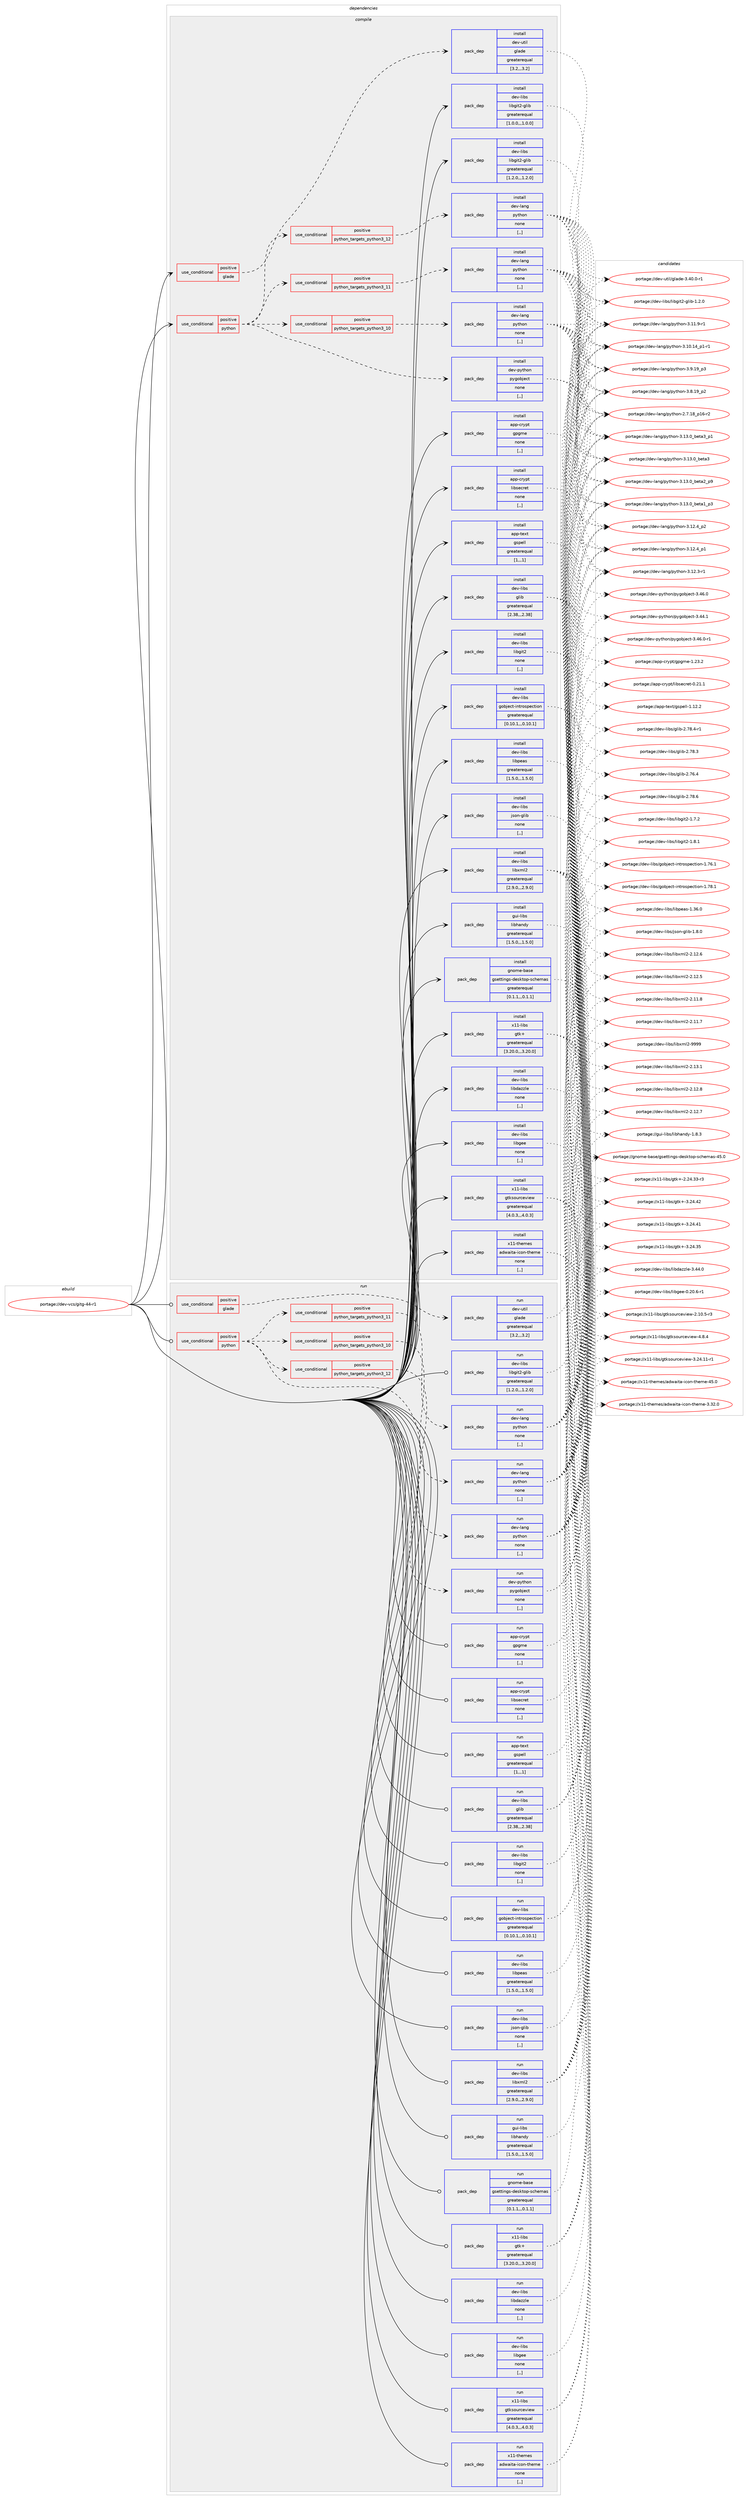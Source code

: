 digraph prolog {

# *************
# Graph options
# *************

newrank=true;
concentrate=true;
compound=true;
graph [rankdir=LR,fontname=Helvetica,fontsize=10,ranksep=1.5];#, ranksep=2.5, nodesep=0.2];
edge  [arrowhead=vee];
node  [fontname=Helvetica,fontsize=10];

# **********
# The ebuild
# **********

subgraph cluster_leftcol {
color=gray;
rank=same;
label=<<i>ebuild</i>>;
id [label="portage://dev-vcs/gitg-44-r1", color=red, width=4, href="../dev-vcs/gitg-44-r1.svg"];
}

# ****************
# The dependencies
# ****************

subgraph cluster_midcol {
color=gray;
label=<<i>dependencies</i>>;
subgraph cluster_compile {
fillcolor="#eeeeee";
style=filled;
label=<<i>compile</i>>;
subgraph cond62180 {
dependency221554 [label=<<TABLE BORDER="0" CELLBORDER="1" CELLSPACING="0" CELLPADDING="4"><TR><TD ROWSPAN="3" CELLPADDING="10">use_conditional</TD></TR><TR><TD>positive</TD></TR><TR><TD>glade</TD></TR></TABLE>>, shape=none, color=red];
subgraph pack157907 {
dependency221555 [label=<<TABLE BORDER="0" CELLBORDER="1" CELLSPACING="0" CELLPADDING="4" WIDTH="220"><TR><TD ROWSPAN="6" CELLPADDING="30">pack_dep</TD></TR><TR><TD WIDTH="110">install</TD></TR><TR><TD>dev-util</TD></TR><TR><TD>glade</TD></TR><TR><TD>greaterequal</TD></TR><TR><TD>[3.2,,,3.2]</TD></TR></TABLE>>, shape=none, color=blue];
}
dependency221554:e -> dependency221555:w [weight=20,style="dashed",arrowhead="vee"];
}
id:e -> dependency221554:w [weight=20,style="solid",arrowhead="vee"];
subgraph cond62181 {
dependency221556 [label=<<TABLE BORDER="0" CELLBORDER="1" CELLSPACING="0" CELLPADDING="4"><TR><TD ROWSPAN="3" CELLPADDING="10">use_conditional</TD></TR><TR><TD>positive</TD></TR><TR><TD>python</TD></TR></TABLE>>, shape=none, color=red];
subgraph cond62182 {
dependency221557 [label=<<TABLE BORDER="0" CELLBORDER="1" CELLSPACING="0" CELLPADDING="4"><TR><TD ROWSPAN="3" CELLPADDING="10">use_conditional</TD></TR><TR><TD>positive</TD></TR><TR><TD>python_targets_python3_10</TD></TR></TABLE>>, shape=none, color=red];
subgraph pack157908 {
dependency221558 [label=<<TABLE BORDER="0" CELLBORDER="1" CELLSPACING="0" CELLPADDING="4" WIDTH="220"><TR><TD ROWSPAN="6" CELLPADDING="30">pack_dep</TD></TR><TR><TD WIDTH="110">install</TD></TR><TR><TD>dev-lang</TD></TR><TR><TD>python</TD></TR><TR><TD>none</TD></TR><TR><TD>[,,]</TD></TR></TABLE>>, shape=none, color=blue];
}
dependency221557:e -> dependency221558:w [weight=20,style="dashed",arrowhead="vee"];
}
dependency221556:e -> dependency221557:w [weight=20,style="dashed",arrowhead="vee"];
subgraph cond62183 {
dependency221559 [label=<<TABLE BORDER="0" CELLBORDER="1" CELLSPACING="0" CELLPADDING="4"><TR><TD ROWSPAN="3" CELLPADDING="10">use_conditional</TD></TR><TR><TD>positive</TD></TR><TR><TD>python_targets_python3_11</TD></TR></TABLE>>, shape=none, color=red];
subgraph pack157909 {
dependency221560 [label=<<TABLE BORDER="0" CELLBORDER="1" CELLSPACING="0" CELLPADDING="4" WIDTH="220"><TR><TD ROWSPAN="6" CELLPADDING="30">pack_dep</TD></TR><TR><TD WIDTH="110">install</TD></TR><TR><TD>dev-lang</TD></TR><TR><TD>python</TD></TR><TR><TD>none</TD></TR><TR><TD>[,,]</TD></TR></TABLE>>, shape=none, color=blue];
}
dependency221559:e -> dependency221560:w [weight=20,style="dashed",arrowhead="vee"];
}
dependency221556:e -> dependency221559:w [weight=20,style="dashed",arrowhead="vee"];
subgraph cond62184 {
dependency221561 [label=<<TABLE BORDER="0" CELLBORDER="1" CELLSPACING="0" CELLPADDING="4"><TR><TD ROWSPAN="3" CELLPADDING="10">use_conditional</TD></TR><TR><TD>positive</TD></TR><TR><TD>python_targets_python3_12</TD></TR></TABLE>>, shape=none, color=red];
subgraph pack157910 {
dependency221562 [label=<<TABLE BORDER="0" CELLBORDER="1" CELLSPACING="0" CELLPADDING="4" WIDTH="220"><TR><TD ROWSPAN="6" CELLPADDING="30">pack_dep</TD></TR><TR><TD WIDTH="110">install</TD></TR><TR><TD>dev-lang</TD></TR><TR><TD>python</TD></TR><TR><TD>none</TD></TR><TR><TD>[,,]</TD></TR></TABLE>>, shape=none, color=blue];
}
dependency221561:e -> dependency221562:w [weight=20,style="dashed",arrowhead="vee"];
}
dependency221556:e -> dependency221561:w [weight=20,style="dashed",arrowhead="vee"];
subgraph pack157911 {
dependency221563 [label=<<TABLE BORDER="0" CELLBORDER="1" CELLSPACING="0" CELLPADDING="4" WIDTH="220"><TR><TD ROWSPAN="6" CELLPADDING="30">pack_dep</TD></TR><TR><TD WIDTH="110">install</TD></TR><TR><TD>dev-python</TD></TR><TR><TD>pygobject</TD></TR><TR><TD>none</TD></TR><TR><TD>[,,]</TD></TR></TABLE>>, shape=none, color=blue];
}
dependency221556:e -> dependency221563:w [weight=20,style="dashed",arrowhead="vee"];
}
id:e -> dependency221556:w [weight=20,style="solid",arrowhead="vee"];
subgraph pack157912 {
dependency221564 [label=<<TABLE BORDER="0" CELLBORDER="1" CELLSPACING="0" CELLPADDING="4" WIDTH="220"><TR><TD ROWSPAN="6" CELLPADDING="30">pack_dep</TD></TR><TR><TD WIDTH="110">install</TD></TR><TR><TD>app-crypt</TD></TR><TR><TD>gpgme</TD></TR><TR><TD>none</TD></TR><TR><TD>[,,]</TD></TR></TABLE>>, shape=none, color=blue];
}
id:e -> dependency221564:w [weight=20,style="solid",arrowhead="vee"];
subgraph pack157913 {
dependency221565 [label=<<TABLE BORDER="0" CELLBORDER="1" CELLSPACING="0" CELLPADDING="4" WIDTH="220"><TR><TD ROWSPAN="6" CELLPADDING="30">pack_dep</TD></TR><TR><TD WIDTH="110">install</TD></TR><TR><TD>app-crypt</TD></TR><TR><TD>libsecret</TD></TR><TR><TD>none</TD></TR><TR><TD>[,,]</TD></TR></TABLE>>, shape=none, color=blue];
}
id:e -> dependency221565:w [weight=20,style="solid",arrowhead="vee"];
subgraph pack157914 {
dependency221566 [label=<<TABLE BORDER="0" CELLBORDER="1" CELLSPACING="0" CELLPADDING="4" WIDTH="220"><TR><TD ROWSPAN="6" CELLPADDING="30">pack_dep</TD></TR><TR><TD WIDTH="110">install</TD></TR><TR><TD>app-text</TD></TR><TR><TD>gspell</TD></TR><TR><TD>greaterequal</TD></TR><TR><TD>[1,,,1]</TD></TR></TABLE>>, shape=none, color=blue];
}
id:e -> dependency221566:w [weight=20,style="solid",arrowhead="vee"];
subgraph pack157915 {
dependency221567 [label=<<TABLE BORDER="0" CELLBORDER="1" CELLSPACING="0" CELLPADDING="4" WIDTH="220"><TR><TD ROWSPAN="6" CELLPADDING="30">pack_dep</TD></TR><TR><TD WIDTH="110">install</TD></TR><TR><TD>dev-libs</TD></TR><TR><TD>glib</TD></TR><TR><TD>greaterequal</TD></TR><TR><TD>[2.38,,,2.38]</TD></TR></TABLE>>, shape=none, color=blue];
}
id:e -> dependency221567:w [weight=20,style="solid",arrowhead="vee"];
subgraph pack157916 {
dependency221568 [label=<<TABLE BORDER="0" CELLBORDER="1" CELLSPACING="0" CELLPADDING="4" WIDTH="220"><TR><TD ROWSPAN="6" CELLPADDING="30">pack_dep</TD></TR><TR><TD WIDTH="110">install</TD></TR><TR><TD>dev-libs</TD></TR><TR><TD>gobject-introspection</TD></TR><TR><TD>greaterequal</TD></TR><TR><TD>[0.10.1,,,0.10.1]</TD></TR></TABLE>>, shape=none, color=blue];
}
id:e -> dependency221568:w [weight=20,style="solid",arrowhead="vee"];
subgraph pack157917 {
dependency221569 [label=<<TABLE BORDER="0" CELLBORDER="1" CELLSPACING="0" CELLPADDING="4" WIDTH="220"><TR><TD ROWSPAN="6" CELLPADDING="30">pack_dep</TD></TR><TR><TD WIDTH="110">install</TD></TR><TR><TD>dev-libs</TD></TR><TR><TD>json-glib</TD></TR><TR><TD>none</TD></TR><TR><TD>[,,]</TD></TR></TABLE>>, shape=none, color=blue];
}
id:e -> dependency221569:w [weight=20,style="solid",arrowhead="vee"];
subgraph pack157918 {
dependency221570 [label=<<TABLE BORDER="0" CELLBORDER="1" CELLSPACING="0" CELLPADDING="4" WIDTH="220"><TR><TD ROWSPAN="6" CELLPADDING="30">pack_dep</TD></TR><TR><TD WIDTH="110">install</TD></TR><TR><TD>dev-libs</TD></TR><TR><TD>libdazzle</TD></TR><TR><TD>none</TD></TR><TR><TD>[,,]</TD></TR></TABLE>>, shape=none, color=blue];
}
id:e -> dependency221570:w [weight=20,style="solid",arrowhead="vee"];
subgraph pack157919 {
dependency221571 [label=<<TABLE BORDER="0" CELLBORDER="1" CELLSPACING="0" CELLPADDING="4" WIDTH="220"><TR><TD ROWSPAN="6" CELLPADDING="30">pack_dep</TD></TR><TR><TD WIDTH="110">install</TD></TR><TR><TD>dev-libs</TD></TR><TR><TD>libgee</TD></TR><TR><TD>none</TD></TR><TR><TD>[,,]</TD></TR></TABLE>>, shape=none, color=blue];
}
id:e -> dependency221571:w [weight=20,style="solid",arrowhead="vee"];
subgraph pack157920 {
dependency221572 [label=<<TABLE BORDER="0" CELLBORDER="1" CELLSPACING="0" CELLPADDING="4" WIDTH="220"><TR><TD ROWSPAN="6" CELLPADDING="30">pack_dep</TD></TR><TR><TD WIDTH="110">install</TD></TR><TR><TD>dev-libs</TD></TR><TR><TD>libgit2</TD></TR><TR><TD>none</TD></TR><TR><TD>[,,]</TD></TR></TABLE>>, shape=none, color=blue];
}
id:e -> dependency221572:w [weight=20,style="solid",arrowhead="vee"];
subgraph pack157921 {
dependency221573 [label=<<TABLE BORDER="0" CELLBORDER="1" CELLSPACING="0" CELLPADDING="4" WIDTH="220"><TR><TD ROWSPAN="6" CELLPADDING="30">pack_dep</TD></TR><TR><TD WIDTH="110">install</TD></TR><TR><TD>dev-libs</TD></TR><TR><TD>libgit2-glib</TD></TR><TR><TD>greaterequal</TD></TR><TR><TD>[1.0.0,,,1.0.0]</TD></TR></TABLE>>, shape=none, color=blue];
}
id:e -> dependency221573:w [weight=20,style="solid",arrowhead="vee"];
subgraph pack157922 {
dependency221574 [label=<<TABLE BORDER="0" CELLBORDER="1" CELLSPACING="0" CELLPADDING="4" WIDTH="220"><TR><TD ROWSPAN="6" CELLPADDING="30">pack_dep</TD></TR><TR><TD WIDTH="110">install</TD></TR><TR><TD>dev-libs</TD></TR><TR><TD>libgit2-glib</TD></TR><TR><TD>greaterequal</TD></TR><TR><TD>[1.2.0,,,1.2.0]</TD></TR></TABLE>>, shape=none, color=blue];
}
id:e -> dependency221574:w [weight=20,style="solid",arrowhead="vee"];
subgraph pack157923 {
dependency221575 [label=<<TABLE BORDER="0" CELLBORDER="1" CELLSPACING="0" CELLPADDING="4" WIDTH="220"><TR><TD ROWSPAN="6" CELLPADDING="30">pack_dep</TD></TR><TR><TD WIDTH="110">install</TD></TR><TR><TD>dev-libs</TD></TR><TR><TD>libpeas</TD></TR><TR><TD>greaterequal</TD></TR><TR><TD>[1.5.0,,,1.5.0]</TD></TR></TABLE>>, shape=none, color=blue];
}
id:e -> dependency221575:w [weight=20,style="solid",arrowhead="vee"];
subgraph pack157924 {
dependency221576 [label=<<TABLE BORDER="0" CELLBORDER="1" CELLSPACING="0" CELLPADDING="4" WIDTH="220"><TR><TD ROWSPAN="6" CELLPADDING="30">pack_dep</TD></TR><TR><TD WIDTH="110">install</TD></TR><TR><TD>dev-libs</TD></TR><TR><TD>libxml2</TD></TR><TR><TD>greaterequal</TD></TR><TR><TD>[2.9.0,,,2.9.0]</TD></TR></TABLE>>, shape=none, color=blue];
}
id:e -> dependency221576:w [weight=20,style="solid",arrowhead="vee"];
subgraph pack157925 {
dependency221577 [label=<<TABLE BORDER="0" CELLBORDER="1" CELLSPACING="0" CELLPADDING="4" WIDTH="220"><TR><TD ROWSPAN="6" CELLPADDING="30">pack_dep</TD></TR><TR><TD WIDTH="110">install</TD></TR><TR><TD>gnome-base</TD></TR><TR><TD>gsettings-desktop-schemas</TD></TR><TR><TD>greaterequal</TD></TR><TR><TD>[0.1.1,,,0.1.1]</TD></TR></TABLE>>, shape=none, color=blue];
}
id:e -> dependency221577:w [weight=20,style="solid",arrowhead="vee"];
subgraph pack157926 {
dependency221578 [label=<<TABLE BORDER="0" CELLBORDER="1" CELLSPACING="0" CELLPADDING="4" WIDTH="220"><TR><TD ROWSPAN="6" CELLPADDING="30">pack_dep</TD></TR><TR><TD WIDTH="110">install</TD></TR><TR><TD>gui-libs</TD></TR><TR><TD>libhandy</TD></TR><TR><TD>greaterequal</TD></TR><TR><TD>[1.5.0,,,1.5.0]</TD></TR></TABLE>>, shape=none, color=blue];
}
id:e -> dependency221578:w [weight=20,style="solid",arrowhead="vee"];
subgraph pack157927 {
dependency221579 [label=<<TABLE BORDER="0" CELLBORDER="1" CELLSPACING="0" CELLPADDING="4" WIDTH="220"><TR><TD ROWSPAN="6" CELLPADDING="30">pack_dep</TD></TR><TR><TD WIDTH="110">install</TD></TR><TR><TD>x11-libs</TD></TR><TR><TD>gtk+</TD></TR><TR><TD>greaterequal</TD></TR><TR><TD>[3.20.0,,,3.20.0]</TD></TR></TABLE>>, shape=none, color=blue];
}
id:e -> dependency221579:w [weight=20,style="solid",arrowhead="vee"];
subgraph pack157928 {
dependency221580 [label=<<TABLE BORDER="0" CELLBORDER="1" CELLSPACING="0" CELLPADDING="4" WIDTH="220"><TR><TD ROWSPAN="6" CELLPADDING="30">pack_dep</TD></TR><TR><TD WIDTH="110">install</TD></TR><TR><TD>x11-libs</TD></TR><TR><TD>gtksourceview</TD></TR><TR><TD>greaterequal</TD></TR><TR><TD>[4.0.3,,,4.0.3]</TD></TR></TABLE>>, shape=none, color=blue];
}
id:e -> dependency221580:w [weight=20,style="solid",arrowhead="vee"];
subgraph pack157929 {
dependency221581 [label=<<TABLE BORDER="0" CELLBORDER="1" CELLSPACING="0" CELLPADDING="4" WIDTH="220"><TR><TD ROWSPAN="6" CELLPADDING="30">pack_dep</TD></TR><TR><TD WIDTH="110">install</TD></TR><TR><TD>x11-themes</TD></TR><TR><TD>adwaita-icon-theme</TD></TR><TR><TD>none</TD></TR><TR><TD>[,,]</TD></TR></TABLE>>, shape=none, color=blue];
}
id:e -> dependency221581:w [weight=20,style="solid",arrowhead="vee"];
}
subgraph cluster_compileandrun {
fillcolor="#eeeeee";
style=filled;
label=<<i>compile and run</i>>;
}
subgraph cluster_run {
fillcolor="#eeeeee";
style=filled;
label=<<i>run</i>>;
subgraph cond62185 {
dependency221582 [label=<<TABLE BORDER="0" CELLBORDER="1" CELLSPACING="0" CELLPADDING="4"><TR><TD ROWSPAN="3" CELLPADDING="10">use_conditional</TD></TR><TR><TD>positive</TD></TR><TR><TD>glade</TD></TR></TABLE>>, shape=none, color=red];
subgraph pack157930 {
dependency221583 [label=<<TABLE BORDER="0" CELLBORDER="1" CELLSPACING="0" CELLPADDING="4" WIDTH="220"><TR><TD ROWSPAN="6" CELLPADDING="30">pack_dep</TD></TR><TR><TD WIDTH="110">run</TD></TR><TR><TD>dev-util</TD></TR><TR><TD>glade</TD></TR><TR><TD>greaterequal</TD></TR><TR><TD>[3.2,,,3.2]</TD></TR></TABLE>>, shape=none, color=blue];
}
dependency221582:e -> dependency221583:w [weight=20,style="dashed",arrowhead="vee"];
}
id:e -> dependency221582:w [weight=20,style="solid",arrowhead="odot"];
subgraph cond62186 {
dependency221584 [label=<<TABLE BORDER="0" CELLBORDER="1" CELLSPACING="0" CELLPADDING="4"><TR><TD ROWSPAN="3" CELLPADDING="10">use_conditional</TD></TR><TR><TD>positive</TD></TR><TR><TD>python</TD></TR></TABLE>>, shape=none, color=red];
subgraph cond62187 {
dependency221585 [label=<<TABLE BORDER="0" CELLBORDER="1" CELLSPACING="0" CELLPADDING="4"><TR><TD ROWSPAN="3" CELLPADDING="10">use_conditional</TD></TR><TR><TD>positive</TD></TR><TR><TD>python_targets_python3_10</TD></TR></TABLE>>, shape=none, color=red];
subgraph pack157931 {
dependency221586 [label=<<TABLE BORDER="0" CELLBORDER="1" CELLSPACING="0" CELLPADDING="4" WIDTH="220"><TR><TD ROWSPAN="6" CELLPADDING="30">pack_dep</TD></TR><TR><TD WIDTH="110">run</TD></TR><TR><TD>dev-lang</TD></TR><TR><TD>python</TD></TR><TR><TD>none</TD></TR><TR><TD>[,,]</TD></TR></TABLE>>, shape=none, color=blue];
}
dependency221585:e -> dependency221586:w [weight=20,style="dashed",arrowhead="vee"];
}
dependency221584:e -> dependency221585:w [weight=20,style="dashed",arrowhead="vee"];
subgraph cond62188 {
dependency221587 [label=<<TABLE BORDER="0" CELLBORDER="1" CELLSPACING="0" CELLPADDING="4"><TR><TD ROWSPAN="3" CELLPADDING="10">use_conditional</TD></TR><TR><TD>positive</TD></TR><TR><TD>python_targets_python3_11</TD></TR></TABLE>>, shape=none, color=red];
subgraph pack157932 {
dependency221588 [label=<<TABLE BORDER="0" CELLBORDER="1" CELLSPACING="0" CELLPADDING="4" WIDTH="220"><TR><TD ROWSPAN="6" CELLPADDING="30">pack_dep</TD></TR><TR><TD WIDTH="110">run</TD></TR><TR><TD>dev-lang</TD></TR><TR><TD>python</TD></TR><TR><TD>none</TD></TR><TR><TD>[,,]</TD></TR></TABLE>>, shape=none, color=blue];
}
dependency221587:e -> dependency221588:w [weight=20,style="dashed",arrowhead="vee"];
}
dependency221584:e -> dependency221587:w [weight=20,style="dashed",arrowhead="vee"];
subgraph cond62189 {
dependency221589 [label=<<TABLE BORDER="0" CELLBORDER="1" CELLSPACING="0" CELLPADDING="4"><TR><TD ROWSPAN="3" CELLPADDING="10">use_conditional</TD></TR><TR><TD>positive</TD></TR><TR><TD>python_targets_python3_12</TD></TR></TABLE>>, shape=none, color=red];
subgraph pack157933 {
dependency221590 [label=<<TABLE BORDER="0" CELLBORDER="1" CELLSPACING="0" CELLPADDING="4" WIDTH="220"><TR><TD ROWSPAN="6" CELLPADDING="30">pack_dep</TD></TR><TR><TD WIDTH="110">run</TD></TR><TR><TD>dev-lang</TD></TR><TR><TD>python</TD></TR><TR><TD>none</TD></TR><TR><TD>[,,]</TD></TR></TABLE>>, shape=none, color=blue];
}
dependency221589:e -> dependency221590:w [weight=20,style="dashed",arrowhead="vee"];
}
dependency221584:e -> dependency221589:w [weight=20,style="dashed",arrowhead="vee"];
subgraph pack157934 {
dependency221591 [label=<<TABLE BORDER="0" CELLBORDER="1" CELLSPACING="0" CELLPADDING="4" WIDTH="220"><TR><TD ROWSPAN="6" CELLPADDING="30">pack_dep</TD></TR><TR><TD WIDTH="110">run</TD></TR><TR><TD>dev-python</TD></TR><TR><TD>pygobject</TD></TR><TR><TD>none</TD></TR><TR><TD>[,,]</TD></TR></TABLE>>, shape=none, color=blue];
}
dependency221584:e -> dependency221591:w [weight=20,style="dashed",arrowhead="vee"];
}
id:e -> dependency221584:w [weight=20,style="solid",arrowhead="odot"];
subgraph pack157935 {
dependency221592 [label=<<TABLE BORDER="0" CELLBORDER="1" CELLSPACING="0" CELLPADDING="4" WIDTH="220"><TR><TD ROWSPAN="6" CELLPADDING="30">pack_dep</TD></TR><TR><TD WIDTH="110">run</TD></TR><TR><TD>app-crypt</TD></TR><TR><TD>gpgme</TD></TR><TR><TD>none</TD></TR><TR><TD>[,,]</TD></TR></TABLE>>, shape=none, color=blue];
}
id:e -> dependency221592:w [weight=20,style="solid",arrowhead="odot"];
subgraph pack157936 {
dependency221593 [label=<<TABLE BORDER="0" CELLBORDER="1" CELLSPACING="0" CELLPADDING="4" WIDTH="220"><TR><TD ROWSPAN="6" CELLPADDING="30">pack_dep</TD></TR><TR><TD WIDTH="110">run</TD></TR><TR><TD>app-crypt</TD></TR><TR><TD>libsecret</TD></TR><TR><TD>none</TD></TR><TR><TD>[,,]</TD></TR></TABLE>>, shape=none, color=blue];
}
id:e -> dependency221593:w [weight=20,style="solid",arrowhead="odot"];
subgraph pack157937 {
dependency221594 [label=<<TABLE BORDER="0" CELLBORDER="1" CELLSPACING="0" CELLPADDING="4" WIDTH="220"><TR><TD ROWSPAN="6" CELLPADDING="30">pack_dep</TD></TR><TR><TD WIDTH="110">run</TD></TR><TR><TD>app-text</TD></TR><TR><TD>gspell</TD></TR><TR><TD>greaterequal</TD></TR><TR><TD>[1,,,1]</TD></TR></TABLE>>, shape=none, color=blue];
}
id:e -> dependency221594:w [weight=20,style="solid",arrowhead="odot"];
subgraph pack157938 {
dependency221595 [label=<<TABLE BORDER="0" CELLBORDER="1" CELLSPACING="0" CELLPADDING="4" WIDTH="220"><TR><TD ROWSPAN="6" CELLPADDING="30">pack_dep</TD></TR><TR><TD WIDTH="110">run</TD></TR><TR><TD>dev-libs</TD></TR><TR><TD>glib</TD></TR><TR><TD>greaterequal</TD></TR><TR><TD>[2.38,,,2.38]</TD></TR></TABLE>>, shape=none, color=blue];
}
id:e -> dependency221595:w [weight=20,style="solid",arrowhead="odot"];
subgraph pack157939 {
dependency221596 [label=<<TABLE BORDER="0" CELLBORDER="1" CELLSPACING="0" CELLPADDING="4" WIDTH="220"><TR><TD ROWSPAN="6" CELLPADDING="30">pack_dep</TD></TR><TR><TD WIDTH="110">run</TD></TR><TR><TD>dev-libs</TD></TR><TR><TD>gobject-introspection</TD></TR><TR><TD>greaterequal</TD></TR><TR><TD>[0.10.1,,,0.10.1]</TD></TR></TABLE>>, shape=none, color=blue];
}
id:e -> dependency221596:w [weight=20,style="solid",arrowhead="odot"];
subgraph pack157940 {
dependency221597 [label=<<TABLE BORDER="0" CELLBORDER="1" CELLSPACING="0" CELLPADDING="4" WIDTH="220"><TR><TD ROWSPAN="6" CELLPADDING="30">pack_dep</TD></TR><TR><TD WIDTH="110">run</TD></TR><TR><TD>dev-libs</TD></TR><TR><TD>json-glib</TD></TR><TR><TD>none</TD></TR><TR><TD>[,,]</TD></TR></TABLE>>, shape=none, color=blue];
}
id:e -> dependency221597:w [weight=20,style="solid",arrowhead="odot"];
subgraph pack157941 {
dependency221598 [label=<<TABLE BORDER="0" CELLBORDER="1" CELLSPACING="0" CELLPADDING="4" WIDTH="220"><TR><TD ROWSPAN="6" CELLPADDING="30">pack_dep</TD></TR><TR><TD WIDTH="110">run</TD></TR><TR><TD>dev-libs</TD></TR><TR><TD>libdazzle</TD></TR><TR><TD>none</TD></TR><TR><TD>[,,]</TD></TR></TABLE>>, shape=none, color=blue];
}
id:e -> dependency221598:w [weight=20,style="solid",arrowhead="odot"];
subgraph pack157942 {
dependency221599 [label=<<TABLE BORDER="0" CELLBORDER="1" CELLSPACING="0" CELLPADDING="4" WIDTH="220"><TR><TD ROWSPAN="6" CELLPADDING="30">pack_dep</TD></TR><TR><TD WIDTH="110">run</TD></TR><TR><TD>dev-libs</TD></TR><TR><TD>libgee</TD></TR><TR><TD>none</TD></TR><TR><TD>[,,]</TD></TR></TABLE>>, shape=none, color=blue];
}
id:e -> dependency221599:w [weight=20,style="solid",arrowhead="odot"];
subgraph pack157943 {
dependency221600 [label=<<TABLE BORDER="0" CELLBORDER="1" CELLSPACING="0" CELLPADDING="4" WIDTH="220"><TR><TD ROWSPAN="6" CELLPADDING="30">pack_dep</TD></TR><TR><TD WIDTH="110">run</TD></TR><TR><TD>dev-libs</TD></TR><TR><TD>libgit2</TD></TR><TR><TD>none</TD></TR><TR><TD>[,,]</TD></TR></TABLE>>, shape=none, color=blue];
}
id:e -> dependency221600:w [weight=20,style="solid",arrowhead="odot"];
subgraph pack157944 {
dependency221601 [label=<<TABLE BORDER="0" CELLBORDER="1" CELLSPACING="0" CELLPADDING="4" WIDTH="220"><TR><TD ROWSPAN="6" CELLPADDING="30">pack_dep</TD></TR><TR><TD WIDTH="110">run</TD></TR><TR><TD>dev-libs</TD></TR><TR><TD>libgit2-glib</TD></TR><TR><TD>greaterequal</TD></TR><TR><TD>[1.2.0,,,1.2.0]</TD></TR></TABLE>>, shape=none, color=blue];
}
id:e -> dependency221601:w [weight=20,style="solid",arrowhead="odot"];
subgraph pack157945 {
dependency221602 [label=<<TABLE BORDER="0" CELLBORDER="1" CELLSPACING="0" CELLPADDING="4" WIDTH="220"><TR><TD ROWSPAN="6" CELLPADDING="30">pack_dep</TD></TR><TR><TD WIDTH="110">run</TD></TR><TR><TD>dev-libs</TD></TR><TR><TD>libpeas</TD></TR><TR><TD>greaterequal</TD></TR><TR><TD>[1.5.0,,,1.5.0]</TD></TR></TABLE>>, shape=none, color=blue];
}
id:e -> dependency221602:w [weight=20,style="solid",arrowhead="odot"];
subgraph pack157946 {
dependency221603 [label=<<TABLE BORDER="0" CELLBORDER="1" CELLSPACING="0" CELLPADDING="4" WIDTH="220"><TR><TD ROWSPAN="6" CELLPADDING="30">pack_dep</TD></TR><TR><TD WIDTH="110">run</TD></TR><TR><TD>dev-libs</TD></TR><TR><TD>libxml2</TD></TR><TR><TD>greaterequal</TD></TR><TR><TD>[2.9.0,,,2.9.0]</TD></TR></TABLE>>, shape=none, color=blue];
}
id:e -> dependency221603:w [weight=20,style="solid",arrowhead="odot"];
subgraph pack157947 {
dependency221604 [label=<<TABLE BORDER="0" CELLBORDER="1" CELLSPACING="0" CELLPADDING="4" WIDTH="220"><TR><TD ROWSPAN="6" CELLPADDING="30">pack_dep</TD></TR><TR><TD WIDTH="110">run</TD></TR><TR><TD>gnome-base</TD></TR><TR><TD>gsettings-desktop-schemas</TD></TR><TR><TD>greaterequal</TD></TR><TR><TD>[0.1.1,,,0.1.1]</TD></TR></TABLE>>, shape=none, color=blue];
}
id:e -> dependency221604:w [weight=20,style="solid",arrowhead="odot"];
subgraph pack157948 {
dependency221605 [label=<<TABLE BORDER="0" CELLBORDER="1" CELLSPACING="0" CELLPADDING="4" WIDTH="220"><TR><TD ROWSPAN="6" CELLPADDING="30">pack_dep</TD></TR><TR><TD WIDTH="110">run</TD></TR><TR><TD>gui-libs</TD></TR><TR><TD>libhandy</TD></TR><TR><TD>greaterequal</TD></TR><TR><TD>[1.5.0,,,1.5.0]</TD></TR></TABLE>>, shape=none, color=blue];
}
id:e -> dependency221605:w [weight=20,style="solid",arrowhead="odot"];
subgraph pack157949 {
dependency221606 [label=<<TABLE BORDER="0" CELLBORDER="1" CELLSPACING="0" CELLPADDING="4" WIDTH="220"><TR><TD ROWSPAN="6" CELLPADDING="30">pack_dep</TD></TR><TR><TD WIDTH="110">run</TD></TR><TR><TD>x11-libs</TD></TR><TR><TD>gtk+</TD></TR><TR><TD>greaterequal</TD></TR><TR><TD>[3.20.0,,,3.20.0]</TD></TR></TABLE>>, shape=none, color=blue];
}
id:e -> dependency221606:w [weight=20,style="solid",arrowhead="odot"];
subgraph pack157950 {
dependency221607 [label=<<TABLE BORDER="0" CELLBORDER="1" CELLSPACING="0" CELLPADDING="4" WIDTH="220"><TR><TD ROWSPAN="6" CELLPADDING="30">pack_dep</TD></TR><TR><TD WIDTH="110">run</TD></TR><TR><TD>x11-libs</TD></TR><TR><TD>gtksourceview</TD></TR><TR><TD>greaterequal</TD></TR><TR><TD>[4.0.3,,,4.0.3]</TD></TR></TABLE>>, shape=none, color=blue];
}
id:e -> dependency221607:w [weight=20,style="solid",arrowhead="odot"];
subgraph pack157951 {
dependency221608 [label=<<TABLE BORDER="0" CELLBORDER="1" CELLSPACING="0" CELLPADDING="4" WIDTH="220"><TR><TD ROWSPAN="6" CELLPADDING="30">pack_dep</TD></TR><TR><TD WIDTH="110">run</TD></TR><TR><TD>x11-themes</TD></TR><TR><TD>adwaita-icon-theme</TD></TR><TR><TD>none</TD></TR><TR><TD>[,,]</TD></TR></TABLE>>, shape=none, color=blue];
}
id:e -> dependency221608:w [weight=20,style="solid",arrowhead="odot"];
}
}

# **************
# The candidates
# **************

subgraph cluster_choices {
rank=same;
color=gray;
label=<<i>candidates</i>>;

subgraph choice157907 {
color=black;
nodesep=1;
choice100101118451171161051084710310897100101455146524846484511449 [label="portage://dev-util/glade-3.40.0-r1", color=red, width=4,href="../dev-util/glade-3.40.0-r1.svg"];
dependency221555:e -> choice100101118451171161051084710310897100101455146524846484511449:w [style=dotted,weight="100"];
}
subgraph choice157908 {
color=black;
nodesep=1;
choice10010111845108971101034711212111610411111045514649514648959810111697519511249 [label="portage://dev-lang/python-3.13.0_beta3_p1", color=red, width=4,href="../dev-lang/python-3.13.0_beta3_p1.svg"];
choice1001011184510897110103471121211161041111104551464951464895981011169751 [label="portage://dev-lang/python-3.13.0_beta3", color=red, width=4,href="../dev-lang/python-3.13.0_beta3.svg"];
choice10010111845108971101034711212111610411111045514649514648959810111697509511257 [label="portage://dev-lang/python-3.13.0_beta2_p9", color=red, width=4,href="../dev-lang/python-3.13.0_beta2_p9.svg"];
choice10010111845108971101034711212111610411111045514649514648959810111697499511251 [label="portage://dev-lang/python-3.13.0_beta1_p3", color=red, width=4,href="../dev-lang/python-3.13.0_beta1_p3.svg"];
choice100101118451089711010347112121116104111110455146495046529511250 [label="portage://dev-lang/python-3.12.4_p2", color=red, width=4,href="../dev-lang/python-3.12.4_p2.svg"];
choice100101118451089711010347112121116104111110455146495046529511249 [label="portage://dev-lang/python-3.12.4_p1", color=red, width=4,href="../dev-lang/python-3.12.4_p1.svg"];
choice100101118451089711010347112121116104111110455146495046514511449 [label="portage://dev-lang/python-3.12.3-r1", color=red, width=4,href="../dev-lang/python-3.12.3-r1.svg"];
choice100101118451089711010347112121116104111110455146494946574511449 [label="portage://dev-lang/python-3.11.9-r1", color=red, width=4,href="../dev-lang/python-3.11.9-r1.svg"];
choice100101118451089711010347112121116104111110455146494846495295112494511449 [label="portage://dev-lang/python-3.10.14_p1-r1", color=red, width=4,href="../dev-lang/python-3.10.14_p1-r1.svg"];
choice100101118451089711010347112121116104111110455146574649579511251 [label="portage://dev-lang/python-3.9.19_p3", color=red, width=4,href="../dev-lang/python-3.9.19_p3.svg"];
choice100101118451089711010347112121116104111110455146564649579511250 [label="portage://dev-lang/python-3.8.19_p2", color=red, width=4,href="../dev-lang/python-3.8.19_p2.svg"];
choice100101118451089711010347112121116104111110455046554649569511249544511450 [label="portage://dev-lang/python-2.7.18_p16-r2", color=red, width=4,href="../dev-lang/python-2.7.18_p16-r2.svg"];
dependency221558:e -> choice10010111845108971101034711212111610411111045514649514648959810111697519511249:w [style=dotted,weight="100"];
dependency221558:e -> choice1001011184510897110103471121211161041111104551464951464895981011169751:w [style=dotted,weight="100"];
dependency221558:e -> choice10010111845108971101034711212111610411111045514649514648959810111697509511257:w [style=dotted,weight="100"];
dependency221558:e -> choice10010111845108971101034711212111610411111045514649514648959810111697499511251:w [style=dotted,weight="100"];
dependency221558:e -> choice100101118451089711010347112121116104111110455146495046529511250:w [style=dotted,weight="100"];
dependency221558:e -> choice100101118451089711010347112121116104111110455146495046529511249:w [style=dotted,weight="100"];
dependency221558:e -> choice100101118451089711010347112121116104111110455146495046514511449:w [style=dotted,weight="100"];
dependency221558:e -> choice100101118451089711010347112121116104111110455146494946574511449:w [style=dotted,weight="100"];
dependency221558:e -> choice100101118451089711010347112121116104111110455146494846495295112494511449:w [style=dotted,weight="100"];
dependency221558:e -> choice100101118451089711010347112121116104111110455146574649579511251:w [style=dotted,weight="100"];
dependency221558:e -> choice100101118451089711010347112121116104111110455146564649579511250:w [style=dotted,weight="100"];
dependency221558:e -> choice100101118451089711010347112121116104111110455046554649569511249544511450:w [style=dotted,weight="100"];
}
subgraph choice157909 {
color=black;
nodesep=1;
choice10010111845108971101034711212111610411111045514649514648959810111697519511249 [label="portage://dev-lang/python-3.13.0_beta3_p1", color=red, width=4,href="../dev-lang/python-3.13.0_beta3_p1.svg"];
choice1001011184510897110103471121211161041111104551464951464895981011169751 [label="portage://dev-lang/python-3.13.0_beta3", color=red, width=4,href="../dev-lang/python-3.13.0_beta3.svg"];
choice10010111845108971101034711212111610411111045514649514648959810111697509511257 [label="portage://dev-lang/python-3.13.0_beta2_p9", color=red, width=4,href="../dev-lang/python-3.13.0_beta2_p9.svg"];
choice10010111845108971101034711212111610411111045514649514648959810111697499511251 [label="portage://dev-lang/python-3.13.0_beta1_p3", color=red, width=4,href="../dev-lang/python-3.13.0_beta1_p3.svg"];
choice100101118451089711010347112121116104111110455146495046529511250 [label="portage://dev-lang/python-3.12.4_p2", color=red, width=4,href="../dev-lang/python-3.12.4_p2.svg"];
choice100101118451089711010347112121116104111110455146495046529511249 [label="portage://dev-lang/python-3.12.4_p1", color=red, width=4,href="../dev-lang/python-3.12.4_p1.svg"];
choice100101118451089711010347112121116104111110455146495046514511449 [label="portage://dev-lang/python-3.12.3-r1", color=red, width=4,href="../dev-lang/python-3.12.3-r1.svg"];
choice100101118451089711010347112121116104111110455146494946574511449 [label="portage://dev-lang/python-3.11.9-r1", color=red, width=4,href="../dev-lang/python-3.11.9-r1.svg"];
choice100101118451089711010347112121116104111110455146494846495295112494511449 [label="portage://dev-lang/python-3.10.14_p1-r1", color=red, width=4,href="../dev-lang/python-3.10.14_p1-r1.svg"];
choice100101118451089711010347112121116104111110455146574649579511251 [label="portage://dev-lang/python-3.9.19_p3", color=red, width=4,href="../dev-lang/python-3.9.19_p3.svg"];
choice100101118451089711010347112121116104111110455146564649579511250 [label="portage://dev-lang/python-3.8.19_p2", color=red, width=4,href="../dev-lang/python-3.8.19_p2.svg"];
choice100101118451089711010347112121116104111110455046554649569511249544511450 [label="portage://dev-lang/python-2.7.18_p16-r2", color=red, width=4,href="../dev-lang/python-2.7.18_p16-r2.svg"];
dependency221560:e -> choice10010111845108971101034711212111610411111045514649514648959810111697519511249:w [style=dotted,weight="100"];
dependency221560:e -> choice1001011184510897110103471121211161041111104551464951464895981011169751:w [style=dotted,weight="100"];
dependency221560:e -> choice10010111845108971101034711212111610411111045514649514648959810111697509511257:w [style=dotted,weight="100"];
dependency221560:e -> choice10010111845108971101034711212111610411111045514649514648959810111697499511251:w [style=dotted,weight="100"];
dependency221560:e -> choice100101118451089711010347112121116104111110455146495046529511250:w [style=dotted,weight="100"];
dependency221560:e -> choice100101118451089711010347112121116104111110455146495046529511249:w [style=dotted,weight="100"];
dependency221560:e -> choice100101118451089711010347112121116104111110455146495046514511449:w [style=dotted,weight="100"];
dependency221560:e -> choice100101118451089711010347112121116104111110455146494946574511449:w [style=dotted,weight="100"];
dependency221560:e -> choice100101118451089711010347112121116104111110455146494846495295112494511449:w [style=dotted,weight="100"];
dependency221560:e -> choice100101118451089711010347112121116104111110455146574649579511251:w [style=dotted,weight="100"];
dependency221560:e -> choice100101118451089711010347112121116104111110455146564649579511250:w [style=dotted,weight="100"];
dependency221560:e -> choice100101118451089711010347112121116104111110455046554649569511249544511450:w [style=dotted,weight="100"];
}
subgraph choice157910 {
color=black;
nodesep=1;
choice10010111845108971101034711212111610411111045514649514648959810111697519511249 [label="portage://dev-lang/python-3.13.0_beta3_p1", color=red, width=4,href="../dev-lang/python-3.13.0_beta3_p1.svg"];
choice1001011184510897110103471121211161041111104551464951464895981011169751 [label="portage://dev-lang/python-3.13.0_beta3", color=red, width=4,href="../dev-lang/python-3.13.0_beta3.svg"];
choice10010111845108971101034711212111610411111045514649514648959810111697509511257 [label="portage://dev-lang/python-3.13.0_beta2_p9", color=red, width=4,href="../dev-lang/python-3.13.0_beta2_p9.svg"];
choice10010111845108971101034711212111610411111045514649514648959810111697499511251 [label="portage://dev-lang/python-3.13.0_beta1_p3", color=red, width=4,href="../dev-lang/python-3.13.0_beta1_p3.svg"];
choice100101118451089711010347112121116104111110455146495046529511250 [label="portage://dev-lang/python-3.12.4_p2", color=red, width=4,href="../dev-lang/python-3.12.4_p2.svg"];
choice100101118451089711010347112121116104111110455146495046529511249 [label="portage://dev-lang/python-3.12.4_p1", color=red, width=4,href="../dev-lang/python-3.12.4_p1.svg"];
choice100101118451089711010347112121116104111110455146495046514511449 [label="portage://dev-lang/python-3.12.3-r1", color=red, width=4,href="../dev-lang/python-3.12.3-r1.svg"];
choice100101118451089711010347112121116104111110455146494946574511449 [label="portage://dev-lang/python-3.11.9-r1", color=red, width=4,href="../dev-lang/python-3.11.9-r1.svg"];
choice100101118451089711010347112121116104111110455146494846495295112494511449 [label="portage://dev-lang/python-3.10.14_p1-r1", color=red, width=4,href="../dev-lang/python-3.10.14_p1-r1.svg"];
choice100101118451089711010347112121116104111110455146574649579511251 [label="portage://dev-lang/python-3.9.19_p3", color=red, width=4,href="../dev-lang/python-3.9.19_p3.svg"];
choice100101118451089711010347112121116104111110455146564649579511250 [label="portage://dev-lang/python-3.8.19_p2", color=red, width=4,href="../dev-lang/python-3.8.19_p2.svg"];
choice100101118451089711010347112121116104111110455046554649569511249544511450 [label="portage://dev-lang/python-2.7.18_p16-r2", color=red, width=4,href="../dev-lang/python-2.7.18_p16-r2.svg"];
dependency221562:e -> choice10010111845108971101034711212111610411111045514649514648959810111697519511249:w [style=dotted,weight="100"];
dependency221562:e -> choice1001011184510897110103471121211161041111104551464951464895981011169751:w [style=dotted,weight="100"];
dependency221562:e -> choice10010111845108971101034711212111610411111045514649514648959810111697509511257:w [style=dotted,weight="100"];
dependency221562:e -> choice10010111845108971101034711212111610411111045514649514648959810111697499511251:w [style=dotted,weight="100"];
dependency221562:e -> choice100101118451089711010347112121116104111110455146495046529511250:w [style=dotted,weight="100"];
dependency221562:e -> choice100101118451089711010347112121116104111110455146495046529511249:w [style=dotted,weight="100"];
dependency221562:e -> choice100101118451089711010347112121116104111110455146495046514511449:w [style=dotted,weight="100"];
dependency221562:e -> choice100101118451089711010347112121116104111110455146494946574511449:w [style=dotted,weight="100"];
dependency221562:e -> choice100101118451089711010347112121116104111110455146494846495295112494511449:w [style=dotted,weight="100"];
dependency221562:e -> choice100101118451089711010347112121116104111110455146574649579511251:w [style=dotted,weight="100"];
dependency221562:e -> choice100101118451089711010347112121116104111110455146564649579511250:w [style=dotted,weight="100"];
dependency221562:e -> choice100101118451089711010347112121116104111110455046554649569511249544511450:w [style=dotted,weight="100"];
}
subgraph choice157911 {
color=black;
nodesep=1;
choice10010111845112121116104111110471121211031119810610199116455146525446484511449 [label="portage://dev-python/pygobject-3.46.0-r1", color=red, width=4,href="../dev-python/pygobject-3.46.0-r1.svg"];
choice1001011184511212111610411111047112121103111981061019911645514652544648 [label="portage://dev-python/pygobject-3.46.0", color=red, width=4,href="../dev-python/pygobject-3.46.0.svg"];
choice1001011184511212111610411111047112121103111981061019911645514652524649 [label="portage://dev-python/pygobject-3.44.1", color=red, width=4,href="../dev-python/pygobject-3.44.1.svg"];
dependency221563:e -> choice10010111845112121116104111110471121211031119810610199116455146525446484511449:w [style=dotted,weight="100"];
dependency221563:e -> choice1001011184511212111610411111047112121103111981061019911645514652544648:w [style=dotted,weight="100"];
dependency221563:e -> choice1001011184511212111610411111047112121103111981061019911645514652524649:w [style=dotted,weight="100"];
}
subgraph choice157912 {
color=black;
nodesep=1;
choice9711211245991141211121164710311210310910145494650514650 [label="portage://app-crypt/gpgme-1.23.2", color=red, width=4,href="../app-crypt/gpgme-1.23.2.svg"];
dependency221564:e -> choice9711211245991141211121164710311210310910145494650514650:w [style=dotted,weight="100"];
}
subgraph choice157913 {
color=black;
nodesep=1;
choice97112112459911412111211647108105981151019911410111645484650494649 [label="portage://app-crypt/libsecret-0.21.1", color=red, width=4,href="../app-crypt/libsecret-0.21.1.svg"];
dependency221565:e -> choice97112112459911412111211647108105981151019911410111645484650494649:w [style=dotted,weight="100"];
}
subgraph choice157914 {
color=black;
nodesep=1;
choice97112112451161011201164710311511210110810845494649504650 [label="portage://app-text/gspell-1.12.2", color=red, width=4,href="../app-text/gspell-1.12.2.svg"];
dependency221566:e -> choice97112112451161011201164710311511210110810845494649504650:w [style=dotted,weight="100"];
}
subgraph choice157915 {
color=black;
nodesep=1;
choice1001011184510810598115471031081059845504655564654 [label="portage://dev-libs/glib-2.78.6", color=red, width=4,href="../dev-libs/glib-2.78.6.svg"];
choice10010111845108105981154710310810598455046555646524511449 [label="portage://dev-libs/glib-2.78.4-r1", color=red, width=4,href="../dev-libs/glib-2.78.4-r1.svg"];
choice1001011184510810598115471031081059845504655564651 [label="portage://dev-libs/glib-2.78.3", color=red, width=4,href="../dev-libs/glib-2.78.3.svg"];
choice1001011184510810598115471031081059845504655544652 [label="portage://dev-libs/glib-2.76.4", color=red, width=4,href="../dev-libs/glib-2.76.4.svg"];
dependency221567:e -> choice1001011184510810598115471031081059845504655564654:w [style=dotted,weight="100"];
dependency221567:e -> choice10010111845108105981154710310810598455046555646524511449:w [style=dotted,weight="100"];
dependency221567:e -> choice1001011184510810598115471031081059845504655564651:w [style=dotted,weight="100"];
dependency221567:e -> choice1001011184510810598115471031081059845504655544652:w [style=dotted,weight="100"];
}
subgraph choice157916 {
color=black;
nodesep=1;
choice1001011184510810598115471031119810610199116451051101161141111151121019911610511111045494655564649 [label="portage://dev-libs/gobject-introspection-1.78.1", color=red, width=4,href="../dev-libs/gobject-introspection-1.78.1.svg"];
choice1001011184510810598115471031119810610199116451051101161141111151121019911610511111045494655544649 [label="portage://dev-libs/gobject-introspection-1.76.1", color=red, width=4,href="../dev-libs/gobject-introspection-1.76.1.svg"];
dependency221568:e -> choice1001011184510810598115471031119810610199116451051101161141111151121019911610511111045494655564649:w [style=dotted,weight="100"];
dependency221568:e -> choice1001011184510810598115471031119810610199116451051101161141111151121019911610511111045494655544649:w [style=dotted,weight="100"];
}
subgraph choice157917 {
color=black;
nodesep=1;
choice1001011184510810598115471061151111104510310810598454946564648 [label="portage://dev-libs/json-glib-1.8.0", color=red, width=4,href="../dev-libs/json-glib-1.8.0.svg"];
dependency221569:e -> choice1001011184510810598115471061151111104510310810598454946564648:w [style=dotted,weight="100"];
}
subgraph choice157918 {
color=black;
nodesep=1;
choice100101118451081059811547108105981009712212210810145514652524648 [label="portage://dev-libs/libdazzle-3.44.0", color=red, width=4,href="../dev-libs/libdazzle-3.44.0.svg"];
dependency221570:e -> choice100101118451081059811547108105981009712212210810145514652524648:w [style=dotted,weight="100"];
}
subgraph choice157919 {
color=black;
nodesep=1;
choice10010111845108105981154710810598103101101454846504846544511449 [label="portage://dev-libs/libgee-0.20.6-r1", color=red, width=4,href="../dev-libs/libgee-0.20.6-r1.svg"];
dependency221571:e -> choice10010111845108105981154710810598103101101454846504846544511449:w [style=dotted,weight="100"];
}
subgraph choice157920 {
color=black;
nodesep=1;
choice1001011184510810598115471081059810310511650454946564649 [label="portage://dev-libs/libgit2-1.8.1", color=red, width=4,href="../dev-libs/libgit2-1.8.1.svg"];
choice1001011184510810598115471081059810310511650454946554650 [label="portage://dev-libs/libgit2-1.7.2", color=red, width=4,href="../dev-libs/libgit2-1.7.2.svg"];
dependency221572:e -> choice1001011184510810598115471081059810310511650454946564649:w [style=dotted,weight="100"];
dependency221572:e -> choice1001011184510810598115471081059810310511650454946554650:w [style=dotted,weight="100"];
}
subgraph choice157921 {
color=black;
nodesep=1;
choice10010111845108105981154710810598103105116504510310810598454946504648 [label="portage://dev-libs/libgit2-glib-1.2.0", color=red, width=4,href="../dev-libs/libgit2-glib-1.2.0.svg"];
dependency221573:e -> choice10010111845108105981154710810598103105116504510310810598454946504648:w [style=dotted,weight="100"];
}
subgraph choice157922 {
color=black;
nodesep=1;
choice10010111845108105981154710810598103105116504510310810598454946504648 [label="portage://dev-libs/libgit2-glib-1.2.0", color=red, width=4,href="../dev-libs/libgit2-glib-1.2.0.svg"];
dependency221574:e -> choice10010111845108105981154710810598103105116504510310810598454946504648:w [style=dotted,weight="100"];
}
subgraph choice157923 {
color=black;
nodesep=1;
choice100101118451081059811547108105981121019711545494651544648 [label="portage://dev-libs/libpeas-1.36.0", color=red, width=4,href="../dev-libs/libpeas-1.36.0.svg"];
dependency221575:e -> choice100101118451081059811547108105981121019711545494651544648:w [style=dotted,weight="100"];
}
subgraph choice157924 {
color=black;
nodesep=1;
choice10010111845108105981154710810598120109108504557575757 [label="portage://dev-libs/libxml2-9999", color=red, width=4,href="../dev-libs/libxml2-9999.svg"];
choice100101118451081059811547108105981201091085045504649514649 [label="portage://dev-libs/libxml2-2.13.1", color=red, width=4,href="../dev-libs/libxml2-2.13.1.svg"];
choice100101118451081059811547108105981201091085045504649504656 [label="portage://dev-libs/libxml2-2.12.8", color=red, width=4,href="../dev-libs/libxml2-2.12.8.svg"];
choice100101118451081059811547108105981201091085045504649504655 [label="portage://dev-libs/libxml2-2.12.7", color=red, width=4,href="../dev-libs/libxml2-2.12.7.svg"];
choice100101118451081059811547108105981201091085045504649504654 [label="portage://dev-libs/libxml2-2.12.6", color=red, width=4,href="../dev-libs/libxml2-2.12.6.svg"];
choice100101118451081059811547108105981201091085045504649504653 [label="portage://dev-libs/libxml2-2.12.5", color=red, width=4,href="../dev-libs/libxml2-2.12.5.svg"];
choice100101118451081059811547108105981201091085045504649494656 [label="portage://dev-libs/libxml2-2.11.8", color=red, width=4,href="../dev-libs/libxml2-2.11.8.svg"];
choice100101118451081059811547108105981201091085045504649494655 [label="portage://dev-libs/libxml2-2.11.7", color=red, width=4,href="../dev-libs/libxml2-2.11.7.svg"];
dependency221576:e -> choice10010111845108105981154710810598120109108504557575757:w [style=dotted,weight="100"];
dependency221576:e -> choice100101118451081059811547108105981201091085045504649514649:w [style=dotted,weight="100"];
dependency221576:e -> choice100101118451081059811547108105981201091085045504649504656:w [style=dotted,weight="100"];
dependency221576:e -> choice100101118451081059811547108105981201091085045504649504655:w [style=dotted,weight="100"];
dependency221576:e -> choice100101118451081059811547108105981201091085045504649504654:w [style=dotted,weight="100"];
dependency221576:e -> choice100101118451081059811547108105981201091085045504649504653:w [style=dotted,weight="100"];
dependency221576:e -> choice100101118451081059811547108105981201091085045504649494656:w [style=dotted,weight="100"];
dependency221576:e -> choice100101118451081059811547108105981201091085045504649494655:w [style=dotted,weight="100"];
}
subgraph choice157925 {
color=black;
nodesep=1;
choice10311011110910145989711510147103115101116116105110103115451001011151071161111124511599104101109971154552534648 [label="portage://gnome-base/gsettings-desktop-schemas-45.0", color=red, width=4,href="../gnome-base/gsettings-desktop-schemas-45.0.svg"];
dependency221577:e -> choice10311011110910145989711510147103115101116116105110103115451001011151071161111124511599104101109971154552534648:w [style=dotted,weight="100"];
}
subgraph choice157926 {
color=black;
nodesep=1;
choice1031171054510810598115471081059810497110100121454946564651 [label="portage://gui-libs/libhandy-1.8.3", color=red, width=4,href="../gui-libs/libhandy-1.8.3.svg"];
dependency221578:e -> choice1031171054510810598115471081059810497110100121454946564651:w [style=dotted,weight="100"];
}
subgraph choice157927 {
color=black;
nodesep=1;
choice1204949451081059811547103116107434551465052465250 [label="portage://x11-libs/gtk+-3.24.42", color=red, width=4,href="../x11-libs/gtk+-3.24.42.svg"];
choice1204949451081059811547103116107434551465052465249 [label="portage://x11-libs/gtk+-3.24.41", color=red, width=4,href="../x11-libs/gtk+-3.24.41.svg"];
choice1204949451081059811547103116107434551465052465153 [label="portage://x11-libs/gtk+-3.24.35", color=red, width=4,href="../x11-libs/gtk+-3.24.35.svg"];
choice12049494510810598115471031161074345504650524651514511451 [label="portage://x11-libs/gtk+-2.24.33-r3", color=red, width=4,href="../x11-libs/gtk+-2.24.33-r3.svg"];
dependency221579:e -> choice1204949451081059811547103116107434551465052465250:w [style=dotted,weight="100"];
dependency221579:e -> choice1204949451081059811547103116107434551465052465249:w [style=dotted,weight="100"];
dependency221579:e -> choice1204949451081059811547103116107434551465052465153:w [style=dotted,weight="100"];
dependency221579:e -> choice12049494510810598115471031161074345504650524651514511451:w [style=dotted,weight="100"];
}
subgraph choice157928 {
color=black;
nodesep=1;
choice120494945108105981154710311610711511111711499101118105101119455246564652 [label="portage://x11-libs/gtksourceview-4.8.4", color=red, width=4,href="../x11-libs/gtksourceview-4.8.4.svg"];
choice12049494510810598115471031161071151111171149910111810510111945514650524649494511449 [label="portage://x11-libs/gtksourceview-3.24.11-r1", color=red, width=4,href="../x11-libs/gtksourceview-3.24.11-r1.svg"];
choice120494945108105981154710311610711511111711499101118105101119455046494846534511451 [label="portage://x11-libs/gtksourceview-2.10.5-r3", color=red, width=4,href="../x11-libs/gtksourceview-2.10.5-r3.svg"];
dependency221580:e -> choice120494945108105981154710311610711511111711499101118105101119455246564652:w [style=dotted,weight="100"];
dependency221580:e -> choice12049494510810598115471031161071151111171149910111810510111945514650524649494511449:w [style=dotted,weight="100"];
dependency221580:e -> choice120494945108105981154710311610711511111711499101118105101119455046494846534511451:w [style=dotted,weight="100"];
}
subgraph choice157929 {
color=black;
nodesep=1;
choice120494945116104101109101115479710011997105116974510599111110451161041011091014552534648 [label="portage://x11-themes/adwaita-icon-theme-45.0", color=red, width=4,href="../x11-themes/adwaita-icon-theme-45.0.svg"];
choice1204949451161041011091011154797100119971051169745105991111104511610410110910145514651504648 [label="portage://x11-themes/adwaita-icon-theme-3.32.0", color=red, width=4,href="../x11-themes/adwaita-icon-theme-3.32.0.svg"];
dependency221581:e -> choice120494945116104101109101115479710011997105116974510599111110451161041011091014552534648:w [style=dotted,weight="100"];
dependency221581:e -> choice1204949451161041011091011154797100119971051169745105991111104511610410110910145514651504648:w [style=dotted,weight="100"];
}
subgraph choice157930 {
color=black;
nodesep=1;
choice100101118451171161051084710310897100101455146524846484511449 [label="portage://dev-util/glade-3.40.0-r1", color=red, width=4,href="../dev-util/glade-3.40.0-r1.svg"];
dependency221583:e -> choice100101118451171161051084710310897100101455146524846484511449:w [style=dotted,weight="100"];
}
subgraph choice157931 {
color=black;
nodesep=1;
choice10010111845108971101034711212111610411111045514649514648959810111697519511249 [label="portage://dev-lang/python-3.13.0_beta3_p1", color=red, width=4,href="../dev-lang/python-3.13.0_beta3_p1.svg"];
choice1001011184510897110103471121211161041111104551464951464895981011169751 [label="portage://dev-lang/python-3.13.0_beta3", color=red, width=4,href="../dev-lang/python-3.13.0_beta3.svg"];
choice10010111845108971101034711212111610411111045514649514648959810111697509511257 [label="portage://dev-lang/python-3.13.0_beta2_p9", color=red, width=4,href="../dev-lang/python-3.13.0_beta2_p9.svg"];
choice10010111845108971101034711212111610411111045514649514648959810111697499511251 [label="portage://dev-lang/python-3.13.0_beta1_p3", color=red, width=4,href="../dev-lang/python-3.13.0_beta1_p3.svg"];
choice100101118451089711010347112121116104111110455146495046529511250 [label="portage://dev-lang/python-3.12.4_p2", color=red, width=4,href="../dev-lang/python-3.12.4_p2.svg"];
choice100101118451089711010347112121116104111110455146495046529511249 [label="portage://dev-lang/python-3.12.4_p1", color=red, width=4,href="../dev-lang/python-3.12.4_p1.svg"];
choice100101118451089711010347112121116104111110455146495046514511449 [label="portage://dev-lang/python-3.12.3-r1", color=red, width=4,href="../dev-lang/python-3.12.3-r1.svg"];
choice100101118451089711010347112121116104111110455146494946574511449 [label="portage://dev-lang/python-3.11.9-r1", color=red, width=4,href="../dev-lang/python-3.11.9-r1.svg"];
choice100101118451089711010347112121116104111110455146494846495295112494511449 [label="portage://dev-lang/python-3.10.14_p1-r1", color=red, width=4,href="../dev-lang/python-3.10.14_p1-r1.svg"];
choice100101118451089711010347112121116104111110455146574649579511251 [label="portage://dev-lang/python-3.9.19_p3", color=red, width=4,href="../dev-lang/python-3.9.19_p3.svg"];
choice100101118451089711010347112121116104111110455146564649579511250 [label="portage://dev-lang/python-3.8.19_p2", color=red, width=4,href="../dev-lang/python-3.8.19_p2.svg"];
choice100101118451089711010347112121116104111110455046554649569511249544511450 [label="portage://dev-lang/python-2.7.18_p16-r2", color=red, width=4,href="../dev-lang/python-2.7.18_p16-r2.svg"];
dependency221586:e -> choice10010111845108971101034711212111610411111045514649514648959810111697519511249:w [style=dotted,weight="100"];
dependency221586:e -> choice1001011184510897110103471121211161041111104551464951464895981011169751:w [style=dotted,weight="100"];
dependency221586:e -> choice10010111845108971101034711212111610411111045514649514648959810111697509511257:w [style=dotted,weight="100"];
dependency221586:e -> choice10010111845108971101034711212111610411111045514649514648959810111697499511251:w [style=dotted,weight="100"];
dependency221586:e -> choice100101118451089711010347112121116104111110455146495046529511250:w [style=dotted,weight="100"];
dependency221586:e -> choice100101118451089711010347112121116104111110455146495046529511249:w [style=dotted,weight="100"];
dependency221586:e -> choice100101118451089711010347112121116104111110455146495046514511449:w [style=dotted,weight="100"];
dependency221586:e -> choice100101118451089711010347112121116104111110455146494946574511449:w [style=dotted,weight="100"];
dependency221586:e -> choice100101118451089711010347112121116104111110455146494846495295112494511449:w [style=dotted,weight="100"];
dependency221586:e -> choice100101118451089711010347112121116104111110455146574649579511251:w [style=dotted,weight="100"];
dependency221586:e -> choice100101118451089711010347112121116104111110455146564649579511250:w [style=dotted,weight="100"];
dependency221586:e -> choice100101118451089711010347112121116104111110455046554649569511249544511450:w [style=dotted,weight="100"];
}
subgraph choice157932 {
color=black;
nodesep=1;
choice10010111845108971101034711212111610411111045514649514648959810111697519511249 [label="portage://dev-lang/python-3.13.0_beta3_p1", color=red, width=4,href="../dev-lang/python-3.13.0_beta3_p1.svg"];
choice1001011184510897110103471121211161041111104551464951464895981011169751 [label="portage://dev-lang/python-3.13.0_beta3", color=red, width=4,href="../dev-lang/python-3.13.0_beta3.svg"];
choice10010111845108971101034711212111610411111045514649514648959810111697509511257 [label="portage://dev-lang/python-3.13.0_beta2_p9", color=red, width=4,href="../dev-lang/python-3.13.0_beta2_p9.svg"];
choice10010111845108971101034711212111610411111045514649514648959810111697499511251 [label="portage://dev-lang/python-3.13.0_beta1_p3", color=red, width=4,href="../dev-lang/python-3.13.0_beta1_p3.svg"];
choice100101118451089711010347112121116104111110455146495046529511250 [label="portage://dev-lang/python-3.12.4_p2", color=red, width=4,href="../dev-lang/python-3.12.4_p2.svg"];
choice100101118451089711010347112121116104111110455146495046529511249 [label="portage://dev-lang/python-3.12.4_p1", color=red, width=4,href="../dev-lang/python-3.12.4_p1.svg"];
choice100101118451089711010347112121116104111110455146495046514511449 [label="portage://dev-lang/python-3.12.3-r1", color=red, width=4,href="../dev-lang/python-3.12.3-r1.svg"];
choice100101118451089711010347112121116104111110455146494946574511449 [label="portage://dev-lang/python-3.11.9-r1", color=red, width=4,href="../dev-lang/python-3.11.9-r1.svg"];
choice100101118451089711010347112121116104111110455146494846495295112494511449 [label="portage://dev-lang/python-3.10.14_p1-r1", color=red, width=4,href="../dev-lang/python-3.10.14_p1-r1.svg"];
choice100101118451089711010347112121116104111110455146574649579511251 [label="portage://dev-lang/python-3.9.19_p3", color=red, width=4,href="../dev-lang/python-3.9.19_p3.svg"];
choice100101118451089711010347112121116104111110455146564649579511250 [label="portage://dev-lang/python-3.8.19_p2", color=red, width=4,href="../dev-lang/python-3.8.19_p2.svg"];
choice100101118451089711010347112121116104111110455046554649569511249544511450 [label="portage://dev-lang/python-2.7.18_p16-r2", color=red, width=4,href="../dev-lang/python-2.7.18_p16-r2.svg"];
dependency221588:e -> choice10010111845108971101034711212111610411111045514649514648959810111697519511249:w [style=dotted,weight="100"];
dependency221588:e -> choice1001011184510897110103471121211161041111104551464951464895981011169751:w [style=dotted,weight="100"];
dependency221588:e -> choice10010111845108971101034711212111610411111045514649514648959810111697509511257:w [style=dotted,weight="100"];
dependency221588:e -> choice10010111845108971101034711212111610411111045514649514648959810111697499511251:w [style=dotted,weight="100"];
dependency221588:e -> choice100101118451089711010347112121116104111110455146495046529511250:w [style=dotted,weight="100"];
dependency221588:e -> choice100101118451089711010347112121116104111110455146495046529511249:w [style=dotted,weight="100"];
dependency221588:e -> choice100101118451089711010347112121116104111110455146495046514511449:w [style=dotted,weight="100"];
dependency221588:e -> choice100101118451089711010347112121116104111110455146494946574511449:w [style=dotted,weight="100"];
dependency221588:e -> choice100101118451089711010347112121116104111110455146494846495295112494511449:w [style=dotted,weight="100"];
dependency221588:e -> choice100101118451089711010347112121116104111110455146574649579511251:w [style=dotted,weight="100"];
dependency221588:e -> choice100101118451089711010347112121116104111110455146564649579511250:w [style=dotted,weight="100"];
dependency221588:e -> choice100101118451089711010347112121116104111110455046554649569511249544511450:w [style=dotted,weight="100"];
}
subgraph choice157933 {
color=black;
nodesep=1;
choice10010111845108971101034711212111610411111045514649514648959810111697519511249 [label="portage://dev-lang/python-3.13.0_beta3_p1", color=red, width=4,href="../dev-lang/python-3.13.0_beta3_p1.svg"];
choice1001011184510897110103471121211161041111104551464951464895981011169751 [label="portage://dev-lang/python-3.13.0_beta3", color=red, width=4,href="../dev-lang/python-3.13.0_beta3.svg"];
choice10010111845108971101034711212111610411111045514649514648959810111697509511257 [label="portage://dev-lang/python-3.13.0_beta2_p9", color=red, width=4,href="../dev-lang/python-3.13.0_beta2_p9.svg"];
choice10010111845108971101034711212111610411111045514649514648959810111697499511251 [label="portage://dev-lang/python-3.13.0_beta1_p3", color=red, width=4,href="../dev-lang/python-3.13.0_beta1_p3.svg"];
choice100101118451089711010347112121116104111110455146495046529511250 [label="portage://dev-lang/python-3.12.4_p2", color=red, width=4,href="../dev-lang/python-3.12.4_p2.svg"];
choice100101118451089711010347112121116104111110455146495046529511249 [label="portage://dev-lang/python-3.12.4_p1", color=red, width=4,href="../dev-lang/python-3.12.4_p1.svg"];
choice100101118451089711010347112121116104111110455146495046514511449 [label="portage://dev-lang/python-3.12.3-r1", color=red, width=4,href="../dev-lang/python-3.12.3-r1.svg"];
choice100101118451089711010347112121116104111110455146494946574511449 [label="portage://dev-lang/python-3.11.9-r1", color=red, width=4,href="../dev-lang/python-3.11.9-r1.svg"];
choice100101118451089711010347112121116104111110455146494846495295112494511449 [label="portage://dev-lang/python-3.10.14_p1-r1", color=red, width=4,href="../dev-lang/python-3.10.14_p1-r1.svg"];
choice100101118451089711010347112121116104111110455146574649579511251 [label="portage://dev-lang/python-3.9.19_p3", color=red, width=4,href="../dev-lang/python-3.9.19_p3.svg"];
choice100101118451089711010347112121116104111110455146564649579511250 [label="portage://dev-lang/python-3.8.19_p2", color=red, width=4,href="../dev-lang/python-3.8.19_p2.svg"];
choice100101118451089711010347112121116104111110455046554649569511249544511450 [label="portage://dev-lang/python-2.7.18_p16-r2", color=red, width=4,href="../dev-lang/python-2.7.18_p16-r2.svg"];
dependency221590:e -> choice10010111845108971101034711212111610411111045514649514648959810111697519511249:w [style=dotted,weight="100"];
dependency221590:e -> choice1001011184510897110103471121211161041111104551464951464895981011169751:w [style=dotted,weight="100"];
dependency221590:e -> choice10010111845108971101034711212111610411111045514649514648959810111697509511257:w [style=dotted,weight="100"];
dependency221590:e -> choice10010111845108971101034711212111610411111045514649514648959810111697499511251:w [style=dotted,weight="100"];
dependency221590:e -> choice100101118451089711010347112121116104111110455146495046529511250:w [style=dotted,weight="100"];
dependency221590:e -> choice100101118451089711010347112121116104111110455146495046529511249:w [style=dotted,weight="100"];
dependency221590:e -> choice100101118451089711010347112121116104111110455146495046514511449:w [style=dotted,weight="100"];
dependency221590:e -> choice100101118451089711010347112121116104111110455146494946574511449:w [style=dotted,weight="100"];
dependency221590:e -> choice100101118451089711010347112121116104111110455146494846495295112494511449:w [style=dotted,weight="100"];
dependency221590:e -> choice100101118451089711010347112121116104111110455146574649579511251:w [style=dotted,weight="100"];
dependency221590:e -> choice100101118451089711010347112121116104111110455146564649579511250:w [style=dotted,weight="100"];
dependency221590:e -> choice100101118451089711010347112121116104111110455046554649569511249544511450:w [style=dotted,weight="100"];
}
subgraph choice157934 {
color=black;
nodesep=1;
choice10010111845112121116104111110471121211031119810610199116455146525446484511449 [label="portage://dev-python/pygobject-3.46.0-r1", color=red, width=4,href="../dev-python/pygobject-3.46.0-r1.svg"];
choice1001011184511212111610411111047112121103111981061019911645514652544648 [label="portage://dev-python/pygobject-3.46.0", color=red, width=4,href="../dev-python/pygobject-3.46.0.svg"];
choice1001011184511212111610411111047112121103111981061019911645514652524649 [label="portage://dev-python/pygobject-3.44.1", color=red, width=4,href="../dev-python/pygobject-3.44.1.svg"];
dependency221591:e -> choice10010111845112121116104111110471121211031119810610199116455146525446484511449:w [style=dotted,weight="100"];
dependency221591:e -> choice1001011184511212111610411111047112121103111981061019911645514652544648:w [style=dotted,weight="100"];
dependency221591:e -> choice1001011184511212111610411111047112121103111981061019911645514652524649:w [style=dotted,weight="100"];
}
subgraph choice157935 {
color=black;
nodesep=1;
choice9711211245991141211121164710311210310910145494650514650 [label="portage://app-crypt/gpgme-1.23.2", color=red, width=4,href="../app-crypt/gpgme-1.23.2.svg"];
dependency221592:e -> choice9711211245991141211121164710311210310910145494650514650:w [style=dotted,weight="100"];
}
subgraph choice157936 {
color=black;
nodesep=1;
choice97112112459911412111211647108105981151019911410111645484650494649 [label="portage://app-crypt/libsecret-0.21.1", color=red, width=4,href="../app-crypt/libsecret-0.21.1.svg"];
dependency221593:e -> choice97112112459911412111211647108105981151019911410111645484650494649:w [style=dotted,weight="100"];
}
subgraph choice157937 {
color=black;
nodesep=1;
choice97112112451161011201164710311511210110810845494649504650 [label="portage://app-text/gspell-1.12.2", color=red, width=4,href="../app-text/gspell-1.12.2.svg"];
dependency221594:e -> choice97112112451161011201164710311511210110810845494649504650:w [style=dotted,weight="100"];
}
subgraph choice157938 {
color=black;
nodesep=1;
choice1001011184510810598115471031081059845504655564654 [label="portage://dev-libs/glib-2.78.6", color=red, width=4,href="../dev-libs/glib-2.78.6.svg"];
choice10010111845108105981154710310810598455046555646524511449 [label="portage://dev-libs/glib-2.78.4-r1", color=red, width=4,href="../dev-libs/glib-2.78.4-r1.svg"];
choice1001011184510810598115471031081059845504655564651 [label="portage://dev-libs/glib-2.78.3", color=red, width=4,href="../dev-libs/glib-2.78.3.svg"];
choice1001011184510810598115471031081059845504655544652 [label="portage://dev-libs/glib-2.76.4", color=red, width=4,href="../dev-libs/glib-2.76.4.svg"];
dependency221595:e -> choice1001011184510810598115471031081059845504655564654:w [style=dotted,weight="100"];
dependency221595:e -> choice10010111845108105981154710310810598455046555646524511449:w [style=dotted,weight="100"];
dependency221595:e -> choice1001011184510810598115471031081059845504655564651:w [style=dotted,weight="100"];
dependency221595:e -> choice1001011184510810598115471031081059845504655544652:w [style=dotted,weight="100"];
}
subgraph choice157939 {
color=black;
nodesep=1;
choice1001011184510810598115471031119810610199116451051101161141111151121019911610511111045494655564649 [label="portage://dev-libs/gobject-introspection-1.78.1", color=red, width=4,href="../dev-libs/gobject-introspection-1.78.1.svg"];
choice1001011184510810598115471031119810610199116451051101161141111151121019911610511111045494655544649 [label="portage://dev-libs/gobject-introspection-1.76.1", color=red, width=4,href="../dev-libs/gobject-introspection-1.76.1.svg"];
dependency221596:e -> choice1001011184510810598115471031119810610199116451051101161141111151121019911610511111045494655564649:w [style=dotted,weight="100"];
dependency221596:e -> choice1001011184510810598115471031119810610199116451051101161141111151121019911610511111045494655544649:w [style=dotted,weight="100"];
}
subgraph choice157940 {
color=black;
nodesep=1;
choice1001011184510810598115471061151111104510310810598454946564648 [label="portage://dev-libs/json-glib-1.8.0", color=red, width=4,href="../dev-libs/json-glib-1.8.0.svg"];
dependency221597:e -> choice1001011184510810598115471061151111104510310810598454946564648:w [style=dotted,weight="100"];
}
subgraph choice157941 {
color=black;
nodesep=1;
choice100101118451081059811547108105981009712212210810145514652524648 [label="portage://dev-libs/libdazzle-3.44.0", color=red, width=4,href="../dev-libs/libdazzle-3.44.0.svg"];
dependency221598:e -> choice100101118451081059811547108105981009712212210810145514652524648:w [style=dotted,weight="100"];
}
subgraph choice157942 {
color=black;
nodesep=1;
choice10010111845108105981154710810598103101101454846504846544511449 [label="portage://dev-libs/libgee-0.20.6-r1", color=red, width=4,href="../dev-libs/libgee-0.20.6-r1.svg"];
dependency221599:e -> choice10010111845108105981154710810598103101101454846504846544511449:w [style=dotted,weight="100"];
}
subgraph choice157943 {
color=black;
nodesep=1;
choice1001011184510810598115471081059810310511650454946564649 [label="portage://dev-libs/libgit2-1.8.1", color=red, width=4,href="../dev-libs/libgit2-1.8.1.svg"];
choice1001011184510810598115471081059810310511650454946554650 [label="portage://dev-libs/libgit2-1.7.2", color=red, width=4,href="../dev-libs/libgit2-1.7.2.svg"];
dependency221600:e -> choice1001011184510810598115471081059810310511650454946564649:w [style=dotted,weight="100"];
dependency221600:e -> choice1001011184510810598115471081059810310511650454946554650:w [style=dotted,weight="100"];
}
subgraph choice157944 {
color=black;
nodesep=1;
choice10010111845108105981154710810598103105116504510310810598454946504648 [label="portage://dev-libs/libgit2-glib-1.2.0", color=red, width=4,href="../dev-libs/libgit2-glib-1.2.0.svg"];
dependency221601:e -> choice10010111845108105981154710810598103105116504510310810598454946504648:w [style=dotted,weight="100"];
}
subgraph choice157945 {
color=black;
nodesep=1;
choice100101118451081059811547108105981121019711545494651544648 [label="portage://dev-libs/libpeas-1.36.0", color=red, width=4,href="../dev-libs/libpeas-1.36.0.svg"];
dependency221602:e -> choice100101118451081059811547108105981121019711545494651544648:w [style=dotted,weight="100"];
}
subgraph choice157946 {
color=black;
nodesep=1;
choice10010111845108105981154710810598120109108504557575757 [label="portage://dev-libs/libxml2-9999", color=red, width=4,href="../dev-libs/libxml2-9999.svg"];
choice100101118451081059811547108105981201091085045504649514649 [label="portage://dev-libs/libxml2-2.13.1", color=red, width=4,href="../dev-libs/libxml2-2.13.1.svg"];
choice100101118451081059811547108105981201091085045504649504656 [label="portage://dev-libs/libxml2-2.12.8", color=red, width=4,href="../dev-libs/libxml2-2.12.8.svg"];
choice100101118451081059811547108105981201091085045504649504655 [label="portage://dev-libs/libxml2-2.12.7", color=red, width=4,href="../dev-libs/libxml2-2.12.7.svg"];
choice100101118451081059811547108105981201091085045504649504654 [label="portage://dev-libs/libxml2-2.12.6", color=red, width=4,href="../dev-libs/libxml2-2.12.6.svg"];
choice100101118451081059811547108105981201091085045504649504653 [label="portage://dev-libs/libxml2-2.12.5", color=red, width=4,href="../dev-libs/libxml2-2.12.5.svg"];
choice100101118451081059811547108105981201091085045504649494656 [label="portage://dev-libs/libxml2-2.11.8", color=red, width=4,href="../dev-libs/libxml2-2.11.8.svg"];
choice100101118451081059811547108105981201091085045504649494655 [label="portage://dev-libs/libxml2-2.11.7", color=red, width=4,href="../dev-libs/libxml2-2.11.7.svg"];
dependency221603:e -> choice10010111845108105981154710810598120109108504557575757:w [style=dotted,weight="100"];
dependency221603:e -> choice100101118451081059811547108105981201091085045504649514649:w [style=dotted,weight="100"];
dependency221603:e -> choice100101118451081059811547108105981201091085045504649504656:w [style=dotted,weight="100"];
dependency221603:e -> choice100101118451081059811547108105981201091085045504649504655:w [style=dotted,weight="100"];
dependency221603:e -> choice100101118451081059811547108105981201091085045504649504654:w [style=dotted,weight="100"];
dependency221603:e -> choice100101118451081059811547108105981201091085045504649504653:w [style=dotted,weight="100"];
dependency221603:e -> choice100101118451081059811547108105981201091085045504649494656:w [style=dotted,weight="100"];
dependency221603:e -> choice100101118451081059811547108105981201091085045504649494655:w [style=dotted,weight="100"];
}
subgraph choice157947 {
color=black;
nodesep=1;
choice10311011110910145989711510147103115101116116105110103115451001011151071161111124511599104101109971154552534648 [label="portage://gnome-base/gsettings-desktop-schemas-45.0", color=red, width=4,href="../gnome-base/gsettings-desktop-schemas-45.0.svg"];
dependency221604:e -> choice10311011110910145989711510147103115101116116105110103115451001011151071161111124511599104101109971154552534648:w [style=dotted,weight="100"];
}
subgraph choice157948 {
color=black;
nodesep=1;
choice1031171054510810598115471081059810497110100121454946564651 [label="portage://gui-libs/libhandy-1.8.3", color=red, width=4,href="../gui-libs/libhandy-1.8.3.svg"];
dependency221605:e -> choice1031171054510810598115471081059810497110100121454946564651:w [style=dotted,weight="100"];
}
subgraph choice157949 {
color=black;
nodesep=1;
choice1204949451081059811547103116107434551465052465250 [label="portage://x11-libs/gtk+-3.24.42", color=red, width=4,href="../x11-libs/gtk+-3.24.42.svg"];
choice1204949451081059811547103116107434551465052465249 [label="portage://x11-libs/gtk+-3.24.41", color=red, width=4,href="../x11-libs/gtk+-3.24.41.svg"];
choice1204949451081059811547103116107434551465052465153 [label="portage://x11-libs/gtk+-3.24.35", color=red, width=4,href="../x11-libs/gtk+-3.24.35.svg"];
choice12049494510810598115471031161074345504650524651514511451 [label="portage://x11-libs/gtk+-2.24.33-r3", color=red, width=4,href="../x11-libs/gtk+-2.24.33-r3.svg"];
dependency221606:e -> choice1204949451081059811547103116107434551465052465250:w [style=dotted,weight="100"];
dependency221606:e -> choice1204949451081059811547103116107434551465052465249:w [style=dotted,weight="100"];
dependency221606:e -> choice1204949451081059811547103116107434551465052465153:w [style=dotted,weight="100"];
dependency221606:e -> choice12049494510810598115471031161074345504650524651514511451:w [style=dotted,weight="100"];
}
subgraph choice157950 {
color=black;
nodesep=1;
choice120494945108105981154710311610711511111711499101118105101119455246564652 [label="portage://x11-libs/gtksourceview-4.8.4", color=red, width=4,href="../x11-libs/gtksourceview-4.8.4.svg"];
choice12049494510810598115471031161071151111171149910111810510111945514650524649494511449 [label="portage://x11-libs/gtksourceview-3.24.11-r1", color=red, width=4,href="../x11-libs/gtksourceview-3.24.11-r1.svg"];
choice120494945108105981154710311610711511111711499101118105101119455046494846534511451 [label="portage://x11-libs/gtksourceview-2.10.5-r3", color=red, width=4,href="../x11-libs/gtksourceview-2.10.5-r3.svg"];
dependency221607:e -> choice120494945108105981154710311610711511111711499101118105101119455246564652:w [style=dotted,weight="100"];
dependency221607:e -> choice12049494510810598115471031161071151111171149910111810510111945514650524649494511449:w [style=dotted,weight="100"];
dependency221607:e -> choice120494945108105981154710311610711511111711499101118105101119455046494846534511451:w [style=dotted,weight="100"];
}
subgraph choice157951 {
color=black;
nodesep=1;
choice120494945116104101109101115479710011997105116974510599111110451161041011091014552534648 [label="portage://x11-themes/adwaita-icon-theme-45.0", color=red, width=4,href="../x11-themes/adwaita-icon-theme-45.0.svg"];
choice1204949451161041011091011154797100119971051169745105991111104511610410110910145514651504648 [label="portage://x11-themes/adwaita-icon-theme-3.32.0", color=red, width=4,href="../x11-themes/adwaita-icon-theme-3.32.0.svg"];
dependency221608:e -> choice120494945116104101109101115479710011997105116974510599111110451161041011091014552534648:w [style=dotted,weight="100"];
dependency221608:e -> choice1204949451161041011091011154797100119971051169745105991111104511610410110910145514651504648:w [style=dotted,weight="100"];
}
}

}
